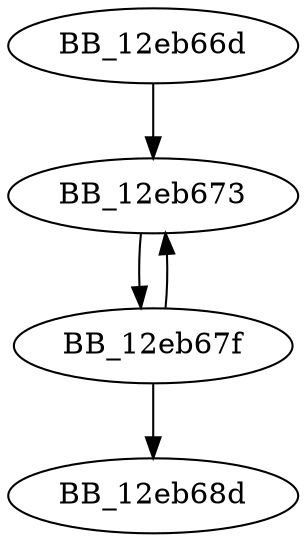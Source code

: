 DiGraph __initp_misc_cfltcvt_tab{
BB_12eb66d->BB_12eb673
BB_12eb673->BB_12eb67f
BB_12eb67f->BB_12eb673
BB_12eb67f->BB_12eb68d
}
